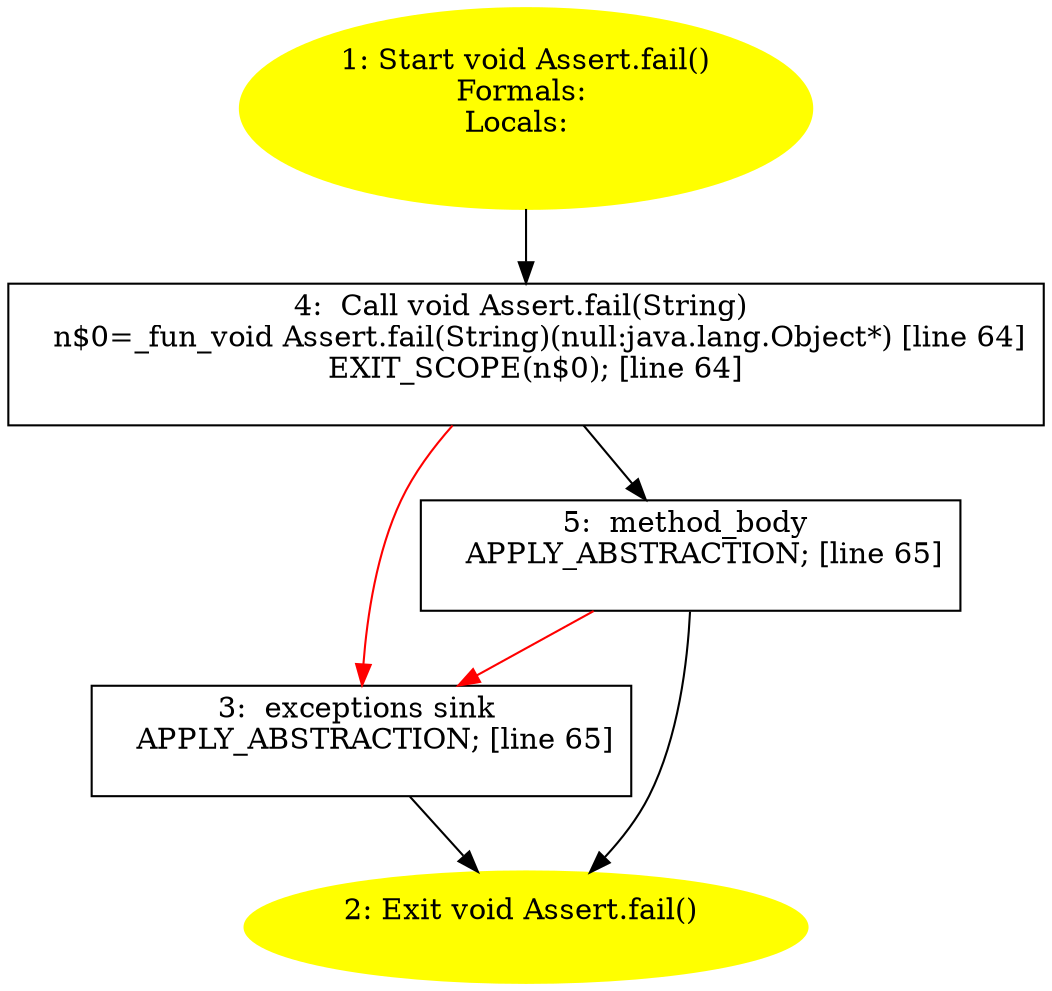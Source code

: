 /* @generated */
digraph cfg {
"junit.framework.Assert.fail():void.bb9699c8fae3a9754c1b0e4a78a88644_1" [label="1: Start void Assert.fail()\nFormals: \nLocals:  \n  " color=yellow style=filled]
	

	 "junit.framework.Assert.fail():void.bb9699c8fae3a9754c1b0e4a78a88644_1" -> "junit.framework.Assert.fail():void.bb9699c8fae3a9754c1b0e4a78a88644_4" ;
"junit.framework.Assert.fail():void.bb9699c8fae3a9754c1b0e4a78a88644_2" [label="2: Exit void Assert.fail() \n  " color=yellow style=filled]
	

"junit.framework.Assert.fail():void.bb9699c8fae3a9754c1b0e4a78a88644_3" [label="3:  exceptions sink \n   APPLY_ABSTRACTION; [line 65]\n " shape="box"]
	

	 "junit.framework.Assert.fail():void.bb9699c8fae3a9754c1b0e4a78a88644_3" -> "junit.framework.Assert.fail():void.bb9699c8fae3a9754c1b0e4a78a88644_2" ;
"junit.framework.Assert.fail():void.bb9699c8fae3a9754c1b0e4a78a88644_4" [label="4:  Call void Assert.fail(String) \n   n$0=_fun_void Assert.fail(String)(null:java.lang.Object*) [line 64]\n  EXIT_SCOPE(n$0); [line 64]\n " shape="box"]
	

	 "junit.framework.Assert.fail():void.bb9699c8fae3a9754c1b0e4a78a88644_4" -> "junit.framework.Assert.fail():void.bb9699c8fae3a9754c1b0e4a78a88644_5" ;
	 "junit.framework.Assert.fail():void.bb9699c8fae3a9754c1b0e4a78a88644_4" -> "junit.framework.Assert.fail():void.bb9699c8fae3a9754c1b0e4a78a88644_3" [color="red" ];
"junit.framework.Assert.fail():void.bb9699c8fae3a9754c1b0e4a78a88644_5" [label="5:  method_body \n   APPLY_ABSTRACTION; [line 65]\n " shape="box"]
	

	 "junit.framework.Assert.fail():void.bb9699c8fae3a9754c1b0e4a78a88644_5" -> "junit.framework.Assert.fail():void.bb9699c8fae3a9754c1b0e4a78a88644_2" ;
	 "junit.framework.Assert.fail():void.bb9699c8fae3a9754c1b0e4a78a88644_5" -> "junit.framework.Assert.fail():void.bb9699c8fae3a9754c1b0e4a78a88644_3" [color="red" ];
}
